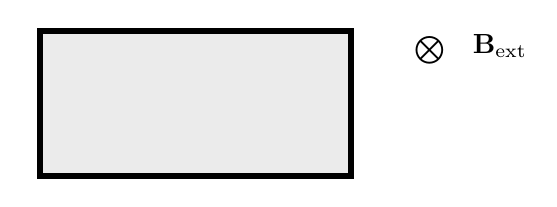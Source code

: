 

\tikzset{every picture/.style={line width=0.75pt}} %set default line width to 0.75pt        

\begin{tikzpicture}[x=0.75pt,y=0.75pt,yscale=-1,xscale=1]
%uncomment if require: \path (0,102); %set diagram left start at 0, and has height of 102

%Shape: Rectangle [id:dp20571770602100625] 
\draw  [fill={rgb, 255:red, 155; green, 155; blue, 155 }  ,fill opacity=0.2 ][line width=2.25]  (20,20) -- (170,20) -- (170,90) -- (20,90) -- cycle ;

% Text Node
\draw (227,20.4) node [anchor=north west][inner sep=0.75pt]    {$\mathbf{B}_{\text{ext}}$};
% Text Node
\draw (199,21.4) node [anchor=north west][inner sep=0.75pt]    {$\bigotimes $};


\end{tikzpicture}
